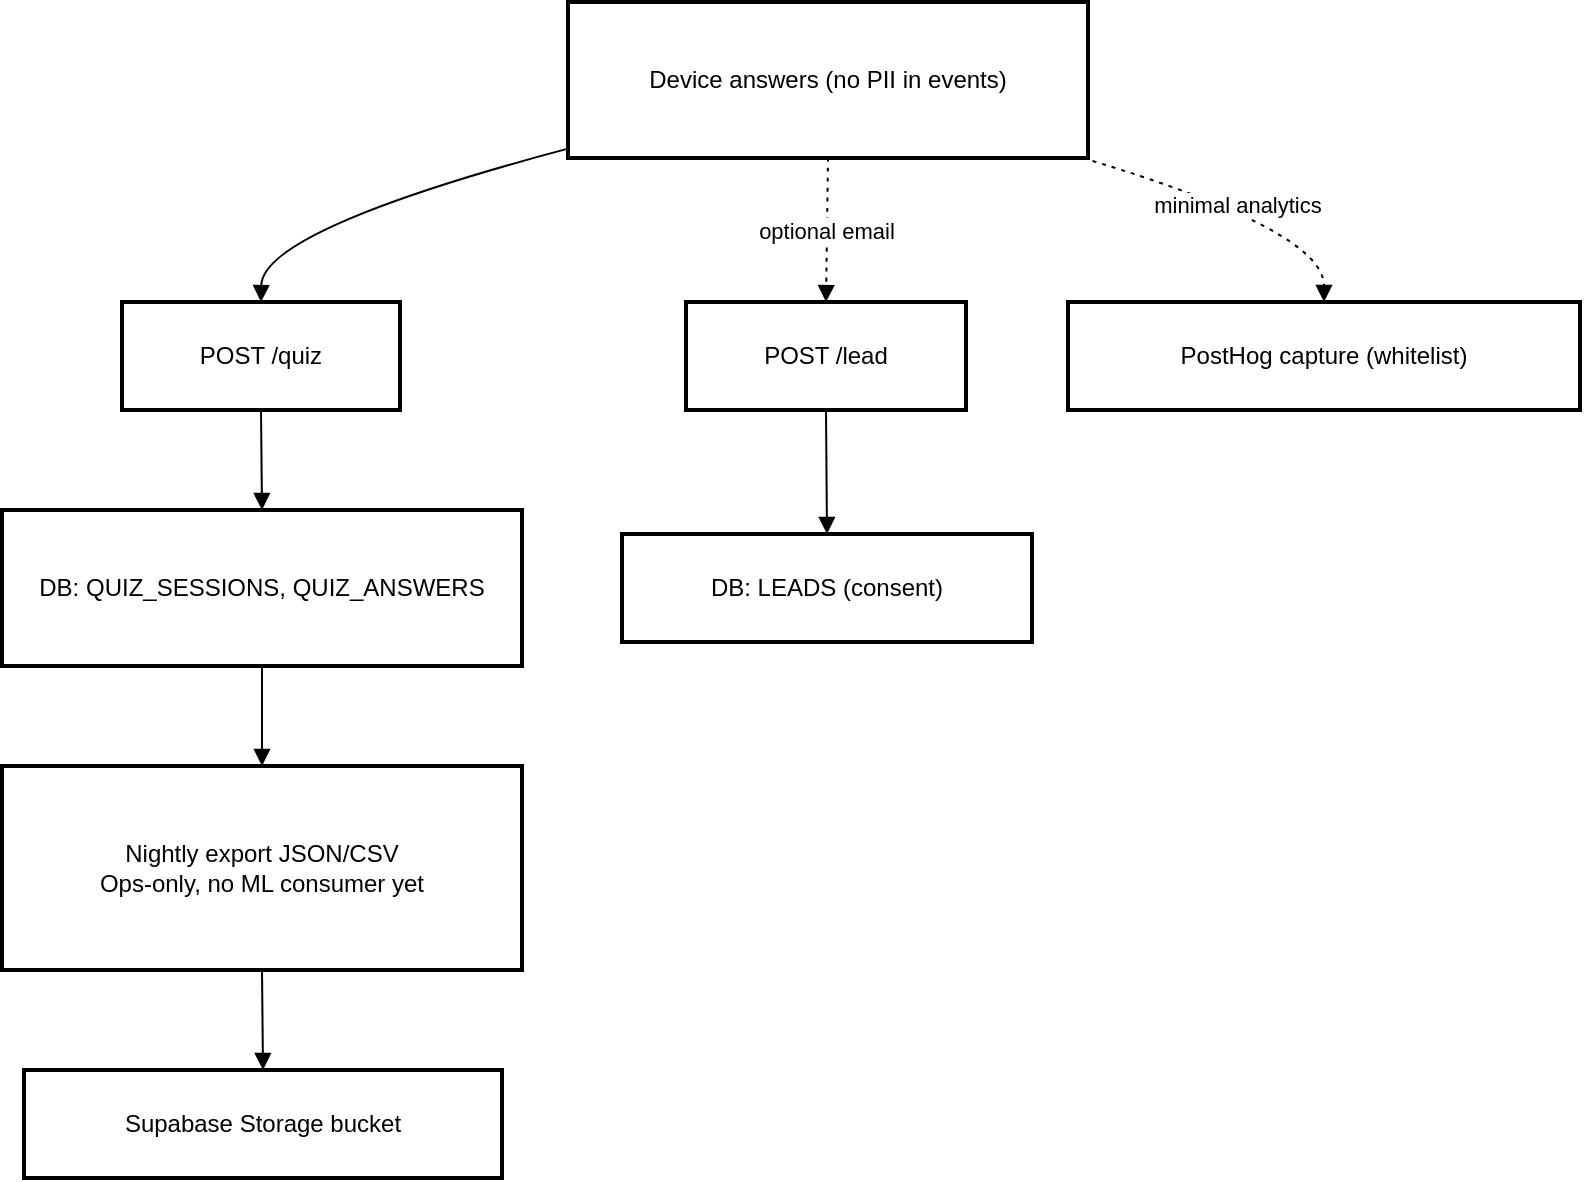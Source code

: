 <mxfile version="28.1.1">
  <diagram name="Page-1" id="U1SIJXhBMUQygSNPGZpA">
    <mxGraphModel dx="1034" dy="666" grid="1" gridSize="10" guides="1" tooltips="1" connect="1" arrows="1" fold="1" page="1" pageScale="1" pageWidth="850" pageHeight="1100" math="0" shadow="0">
      <root>
        <mxCell id="0" />
        <mxCell id="1" parent="0" />
        <mxCell id="GAA6sdEvWb97vSovLctV-1" value="Device answers (no PII in events)" style="whiteSpace=wrap;strokeWidth=2;" vertex="1" parent="1">
          <mxGeometry x="303" y="20" width="260" height="78" as="geometry" />
        </mxCell>
        <mxCell id="GAA6sdEvWb97vSovLctV-2" value="POST /quiz" style="whiteSpace=wrap;strokeWidth=2;" vertex="1" parent="1">
          <mxGeometry x="80" y="170" width="139" height="54" as="geometry" />
        </mxCell>
        <mxCell id="GAA6sdEvWb97vSovLctV-3" value="DB: QUIZ_SESSIONS, QUIZ_ANSWERS" style="whiteSpace=wrap;strokeWidth=2;" vertex="1" parent="1">
          <mxGeometry x="20" y="274" width="260" height="78" as="geometry" />
        </mxCell>
        <mxCell id="GAA6sdEvWb97vSovLctV-4" value="POST /lead" style="whiteSpace=wrap;strokeWidth=2;" vertex="1" parent="1">
          <mxGeometry x="362" y="170" width="140" height="54" as="geometry" />
        </mxCell>
        <mxCell id="GAA6sdEvWb97vSovLctV-5" value="DB: LEADS (consent)" style="whiteSpace=wrap;strokeWidth=2;" vertex="1" parent="1">
          <mxGeometry x="330" y="286" width="205" height="54" as="geometry" />
        </mxCell>
        <mxCell id="GAA6sdEvWb97vSovLctV-6" value="Nightly export JSON/CSV&#xa;Ops-only, no ML consumer yet" style="whiteSpace=wrap;strokeWidth=2;" vertex="1" parent="1">
          <mxGeometry x="20" y="402" width="260" height="102" as="geometry" />
        </mxCell>
        <mxCell id="GAA6sdEvWb97vSovLctV-7" value="Supabase Storage bucket" style="whiteSpace=wrap;strokeWidth=2;" vertex="1" parent="1">
          <mxGeometry x="31" y="554" width="239" height="54" as="geometry" />
        </mxCell>
        <mxCell id="GAA6sdEvWb97vSovLctV-8" value="PostHog capture (whitelist)" style="whiteSpace=wrap;strokeWidth=2;" vertex="1" parent="1">
          <mxGeometry x="553" y="170" width="256" height="54" as="geometry" />
        </mxCell>
        <mxCell id="GAA6sdEvWb97vSovLctV-9" value="" style="curved=1;startArrow=none;endArrow=block;exitX=0;exitY=0.94;entryX=0.5;entryY=0.01;rounded=0;" edge="1" parent="1" source="GAA6sdEvWb97vSovLctV-1" target="GAA6sdEvWb97vSovLctV-2">
          <mxGeometry relative="1" as="geometry">
            <Array as="points">
              <mxPoint x="150" y="134" />
            </Array>
          </mxGeometry>
        </mxCell>
        <mxCell id="GAA6sdEvWb97vSovLctV-10" value="" style="curved=1;startArrow=none;endArrow=block;exitX=0.5;exitY=1.01;entryX=0.5;entryY=0.01;rounded=0;" edge="1" parent="1" source="GAA6sdEvWb97vSovLctV-2" target="GAA6sdEvWb97vSovLctV-3">
          <mxGeometry relative="1" as="geometry">
            <Array as="points" />
          </mxGeometry>
        </mxCell>
        <mxCell id="GAA6sdEvWb97vSovLctV-11" value="optional email" style="curved=1;dashed=1;dashPattern=2 3;startArrow=none;endArrow=block;exitX=0.5;exitY=1;entryX=0.5;entryY=0.01;rounded=0;" edge="1" parent="1" source="GAA6sdEvWb97vSovLctV-1" target="GAA6sdEvWb97vSovLctV-4">
          <mxGeometry relative="1" as="geometry">
            <Array as="points" />
          </mxGeometry>
        </mxCell>
        <mxCell id="GAA6sdEvWb97vSovLctV-12" value="" style="curved=1;startArrow=none;endArrow=block;exitX=0.5;exitY=1.01;entryX=0.5;entryY=0.01;rounded=0;" edge="1" parent="1" source="GAA6sdEvWb97vSovLctV-4" target="GAA6sdEvWb97vSovLctV-5">
          <mxGeometry relative="1" as="geometry">
            <Array as="points" />
          </mxGeometry>
        </mxCell>
        <mxCell id="GAA6sdEvWb97vSovLctV-13" value="" style="curved=1;startArrow=none;endArrow=block;exitX=0.5;exitY=1.01;entryX=0.5;entryY=0;rounded=0;" edge="1" parent="1" source="GAA6sdEvWb97vSovLctV-3" target="GAA6sdEvWb97vSovLctV-6">
          <mxGeometry relative="1" as="geometry">
            <Array as="points" />
          </mxGeometry>
        </mxCell>
        <mxCell id="GAA6sdEvWb97vSovLctV-14" value="" style="curved=1;startArrow=none;endArrow=block;exitX=0.5;exitY=1;entryX=0.5;entryY=0.01;rounded=0;" edge="1" parent="1" source="GAA6sdEvWb97vSovLctV-6" target="GAA6sdEvWb97vSovLctV-7">
          <mxGeometry relative="1" as="geometry">
            <Array as="points" />
          </mxGeometry>
        </mxCell>
        <mxCell id="GAA6sdEvWb97vSovLctV-15" value="minimal analytics" style="curved=1;dashed=1;dashPattern=2 3;startArrow=none;endArrow=block;exitX=0.99;exitY=1;entryX=0.5;entryY=0.01;rounded=0;" edge="1" parent="1" source="GAA6sdEvWb97vSovLctV-1" target="GAA6sdEvWb97vSovLctV-8">
          <mxGeometry relative="1" as="geometry">
            <Array as="points">
              <mxPoint x="681" y="134" />
            </Array>
          </mxGeometry>
        </mxCell>
      </root>
    </mxGraphModel>
  </diagram>
</mxfile>
